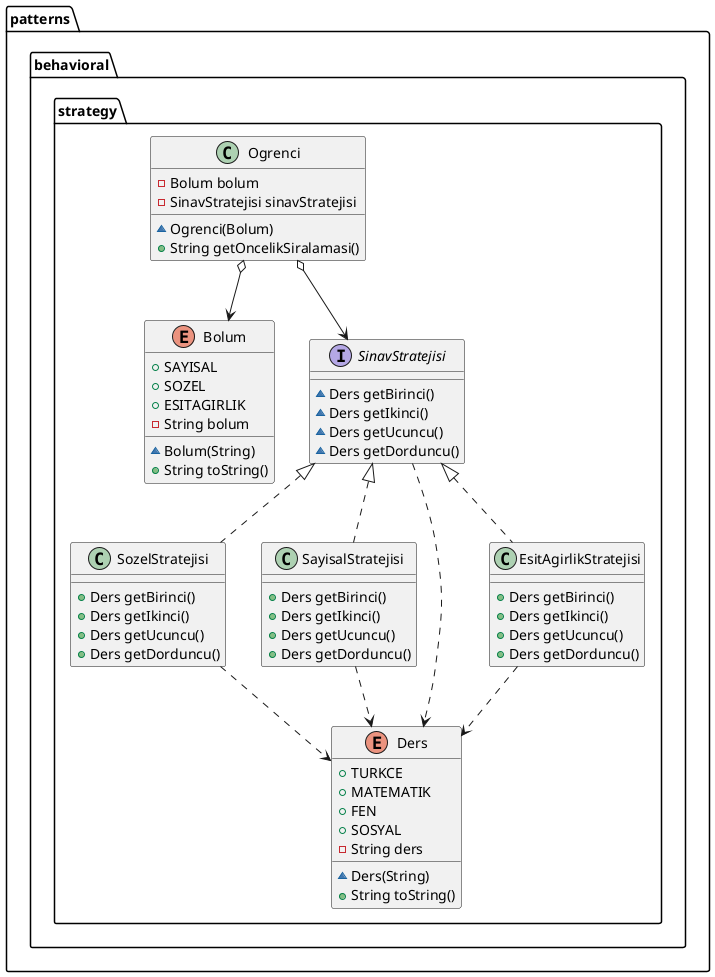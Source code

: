 @startuml
enum patterns.behavioral.strategy.Bolum {
+  SAYISAL
+  SOZEL
+  ESITAGIRLIK
- String bolum
~ Bolum(String)
+ String toString()
}
class patterns.behavioral.strategy.Ogrenci {
- Bolum bolum
- SinavStratejisi sinavStratejisi
~ Ogrenci(Bolum)
+ String getOncelikSiralamasi()
}
class patterns.behavioral.strategy.SozelStratejisi {
+ Ders getBirinci()
+ Ders getIkinci()
+ Ders getUcuncu()
+ Ders getDorduncu()
}
interface patterns.behavioral.strategy.SinavStratejisi {
~ Ders getBirinci()
~ Ders getIkinci()
~ Ders getUcuncu()
~ Ders getDorduncu()
}
class patterns.behavioral.strategy.SayisalStratejisi {
+ Ders getBirinci()
+ Ders getIkinci()
+ Ders getUcuncu()
+ Ders getDorduncu()
}
enum patterns.behavioral.strategy.Ders {
+  TURKCE
+  MATEMATIK
+  FEN
+  SOSYAL
- String ders
~ Ders(String)
+ String toString()
}
class patterns.behavioral.strategy.EsitAgirlikStratejisi {
+ Ders getBirinci()
+ Ders getIkinci()
+ Ders getUcuncu()
+ Ders getDorduncu()
}

patterns.behavioral.strategy.SinavStratejisi ..> patterns.behavioral.strategy.Ders
patterns.behavioral.strategy.SayisalStratejisi ..> patterns.behavioral.strategy.Ders
patterns.behavioral.strategy.EsitAgirlikStratejisi ..> patterns.behavioral.strategy.Ders
patterns.behavioral.strategy.SozelStratejisi ..> patterns.behavioral.strategy.Ders
patterns.behavioral.strategy.Ogrenci o--> patterns.behavioral.strategy.Bolum
patterns.behavioral.strategy.Ogrenci o--> patterns.behavioral.strategy.SinavStratejisi
patterns.behavioral.strategy.SinavStratejisi <|.. patterns.behavioral.strategy.SozelStratejisi
patterns.behavioral.strategy.SinavStratejisi <|.. patterns.behavioral.strategy.SayisalStratejisi
patterns.behavioral.strategy.SinavStratejisi <|.. patterns.behavioral.strategy.EsitAgirlikStratejisi
@enduml